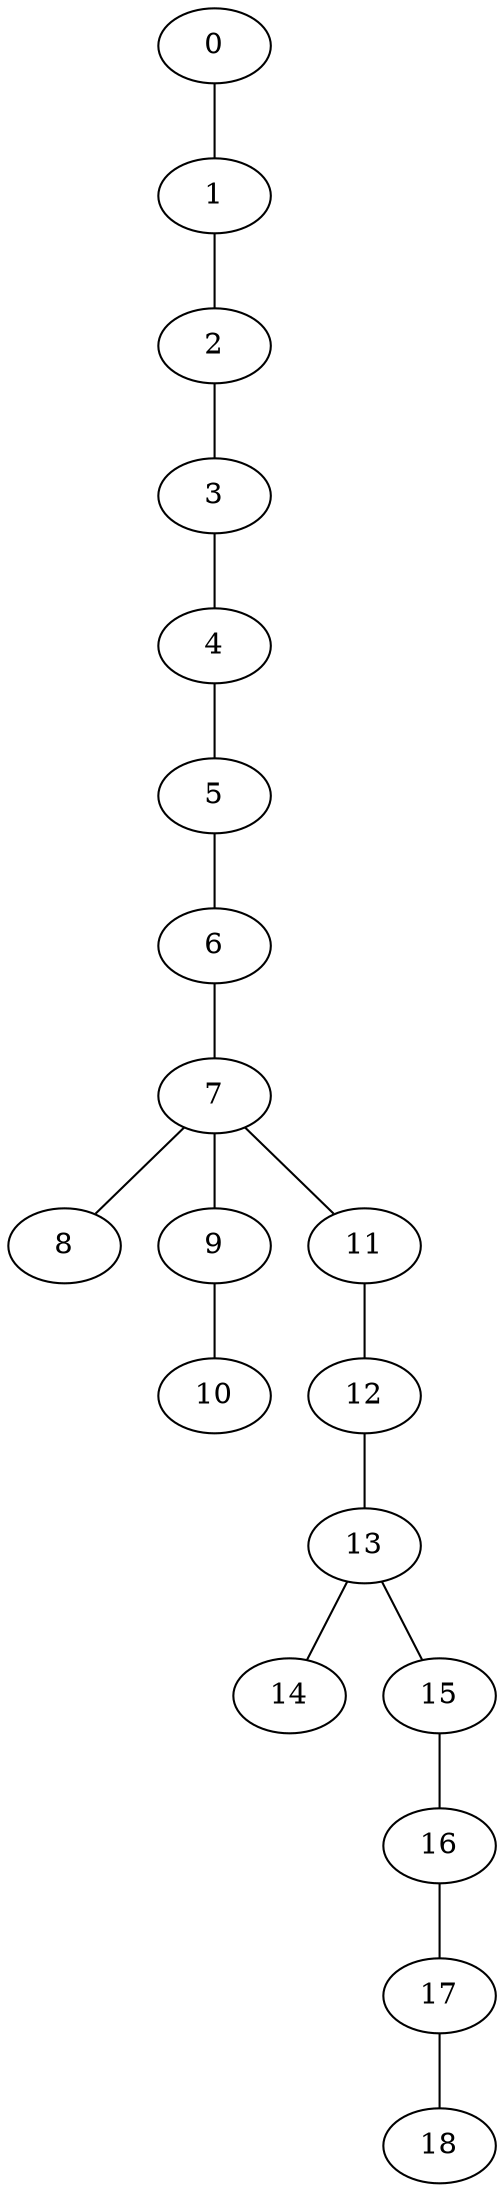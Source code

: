 graph G {
0;
1;
2;
3;
4;
5;
6;
7;
8;
9;
10;
11;
12;
13;
14;
15;
16;
17;
18;
0--1 ;
1--2 ;
2--3 ;
3--4 ;
4--5 ;
5--6 ;
6--7 ;
7--8 ;
7--9 ;
9--10 ;
7--11 ;
11--12 ;
12--13 ;
13--14 ;
13--15 ;
15--16 ;
16--17 ;
17--18 ;
}